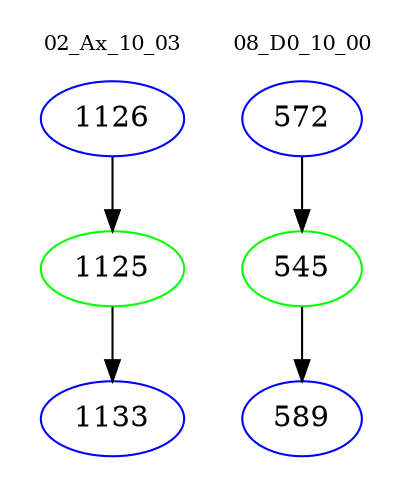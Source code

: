 digraph{
subgraph cluster_0 {
color = white
label = "02_Ax_10_03";
fontsize=10;
T0_1126 [label="1126", color="blue"]
T0_1126 -> T0_1125 [color="black"]
T0_1125 [label="1125", color="green"]
T0_1125 -> T0_1133 [color="black"]
T0_1133 [label="1133", color="blue"]
}
subgraph cluster_1 {
color = white
label = "08_D0_10_00";
fontsize=10;
T1_572 [label="572", color="blue"]
T1_572 -> T1_545 [color="black"]
T1_545 [label="545", color="green"]
T1_545 -> T1_589 [color="black"]
T1_589 [label="589", color="blue"]
}
}
